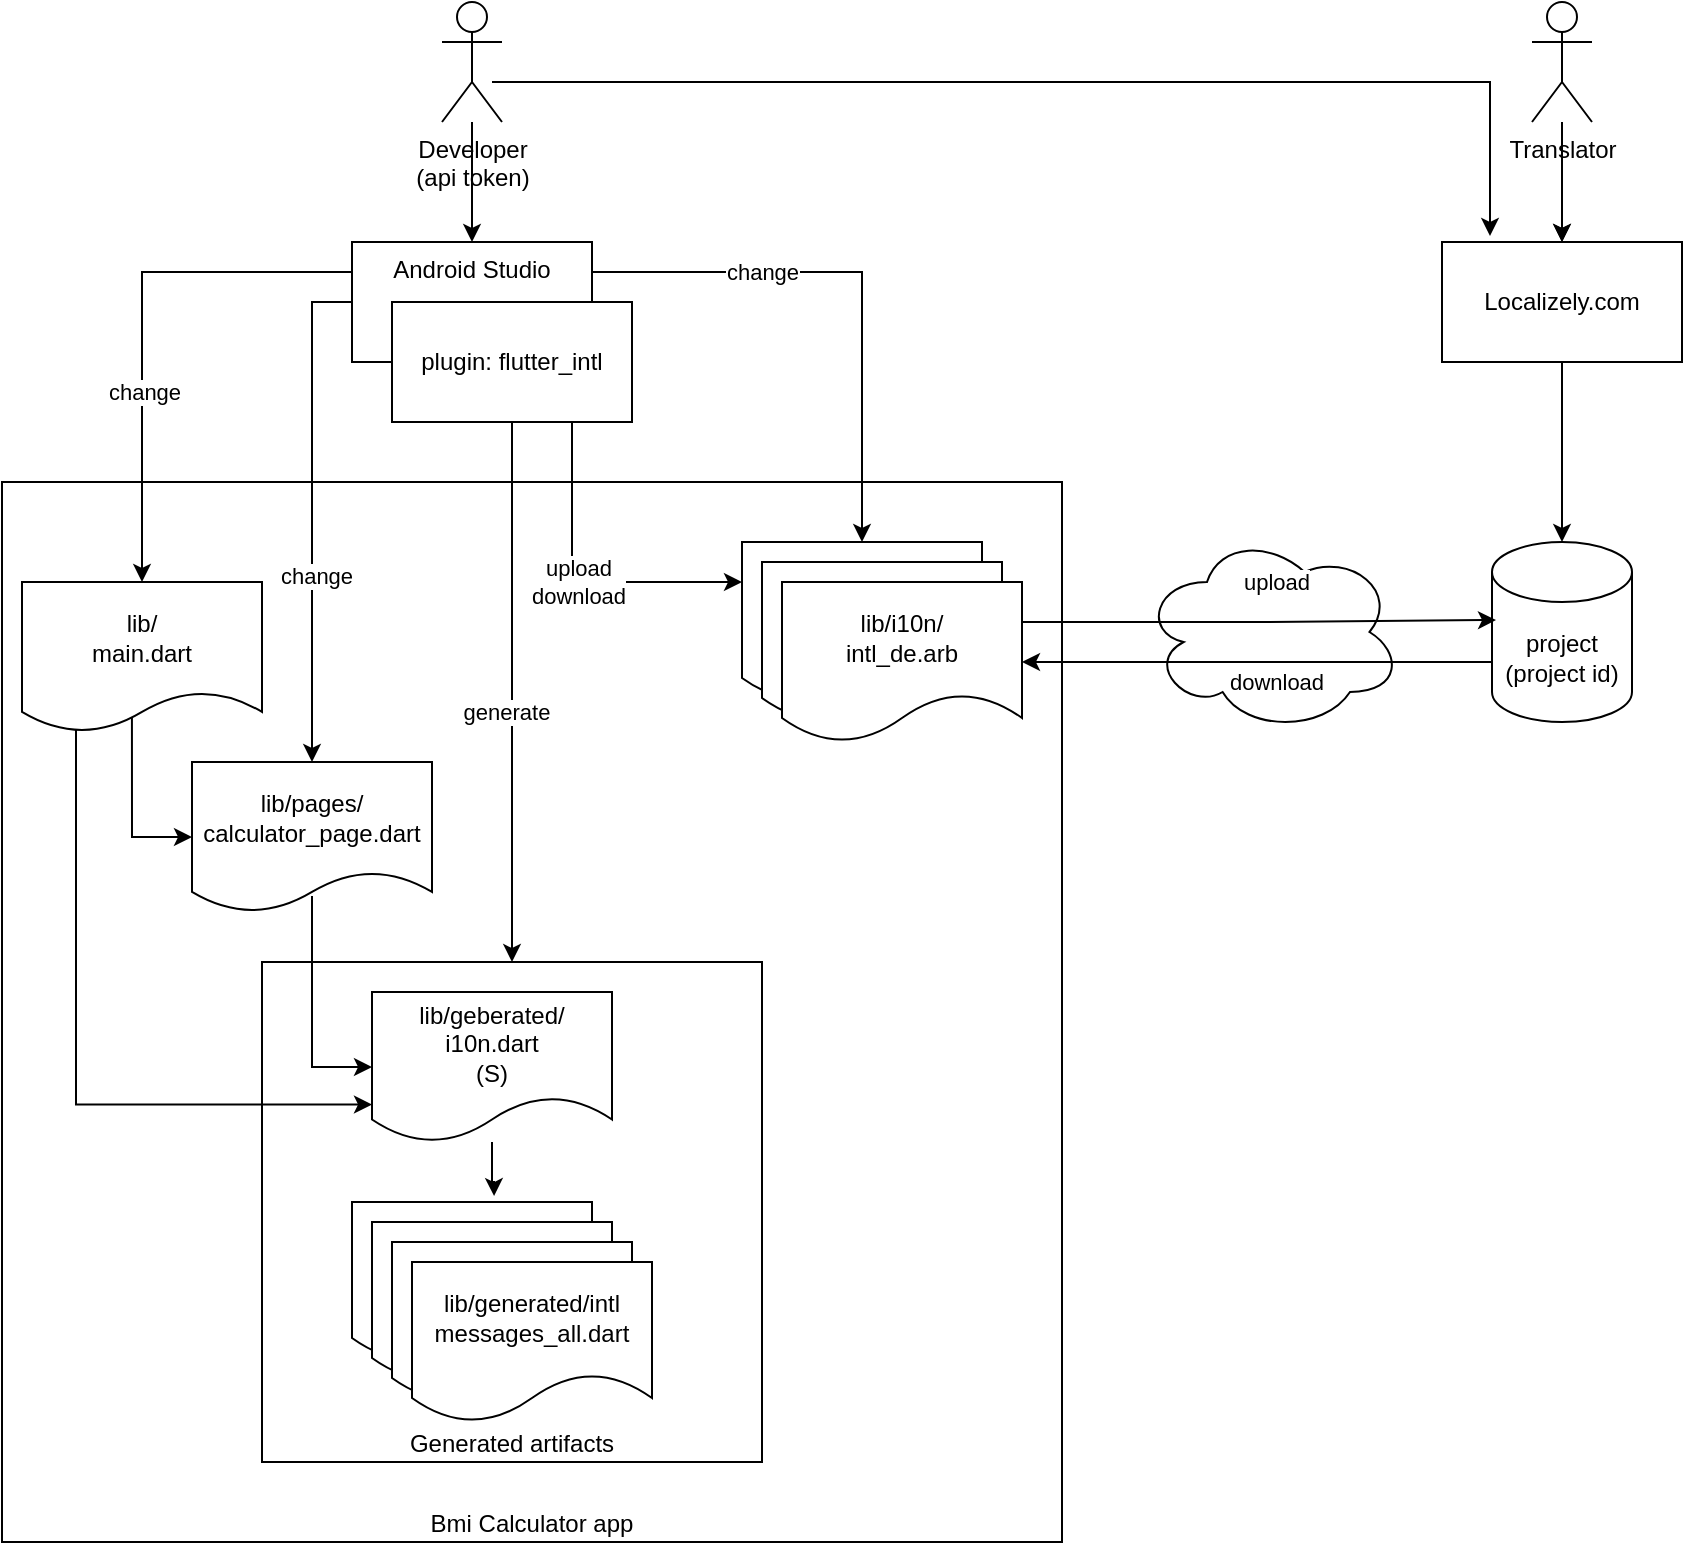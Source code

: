 <mxfile version="13.7.3" type="device"><diagram id="OGJAwp7vs56XwrK_d0iS" name="Seite-1"><mxGraphModel dx="1092" dy="816" grid="1" gridSize="10" guides="1" tooltips="1" connect="1" arrows="1" fold="1" page="1" pageScale="1" pageWidth="827" pageHeight="1169" math="0" shadow="0"><root><mxCell id="0"/><mxCell id="1" parent="0"/><mxCell id="NkxG7zeGsx5UD3YY2Kcv-42" value="Bmi Calculator app" style="whiteSpace=wrap;html=1;aspect=fixed;verticalAlign=bottom;" vertex="1" parent="1"><mxGeometry x="5" y="300" width="530" height="530" as="geometry"/></mxCell><mxCell id="NkxG7zeGsx5UD3YY2Kcv-14" value="Generated artifacts" style="whiteSpace=wrap;html=1;aspect=fixed;verticalAlign=bottom;" vertex="1" parent="1"><mxGeometry x="135" y="540" width="250" height="250" as="geometry"/></mxCell><mxCell id="NkxG7zeGsx5UD3YY2Kcv-1" value="" style="ellipse;shape=cloud;whiteSpace=wrap;html=1;" vertex="1" parent="1"><mxGeometry x="575" y="325" width="130" height="100" as="geometry"/></mxCell><mxCell id="NkxG7zeGsx5UD3YY2Kcv-27" style="edgeStyle=orthogonalEdgeStyle;rounded=0;orthogonalLoop=1;jettySize=auto;html=1;exitX=0;exitY=0;exitDx=0;exitDy=60;exitPerimeter=0;entryX=1;entryY=0.5;entryDx=0;entryDy=0;" edge="1" parent="1" source="NkxG7zeGsx5UD3YY2Kcv-2" target="NkxG7zeGsx5UD3YY2Kcv-5"><mxGeometry relative="1" as="geometry"/></mxCell><mxCell id="NkxG7zeGsx5UD3YY2Kcv-28" value="download" style="edgeLabel;html=1;align=center;verticalAlign=middle;resizable=0;points=[];" vertex="1" connectable="0" parent="NkxG7zeGsx5UD3YY2Kcv-27"><mxGeometry x="-0.192" y="2" relative="1" as="geometry"><mxPoint x="-13" y="8" as="offset"/></mxGeometry></mxCell><mxCell id="NkxG7zeGsx5UD3YY2Kcv-2" value="project&lt;br&gt;(project id)" style="shape=cylinder3;whiteSpace=wrap;html=1;boundedLbl=1;backgroundOutline=1;size=15;" vertex="1" parent="1"><mxGeometry x="750" y="330" width="70" height="90" as="geometry"/></mxCell><mxCell id="NkxG7zeGsx5UD3YY2Kcv-3" value="lib/i10n/&lt;br&gt;intl_fi.arb" style="shape=document;whiteSpace=wrap;html=1;boundedLbl=1;" vertex="1" parent="1"><mxGeometry x="375" y="330" width="120" height="80" as="geometry"/></mxCell><mxCell id="NkxG7zeGsx5UD3YY2Kcv-4" value="lib/i10n/&lt;br&gt;intl_en.arb" style="shape=document;whiteSpace=wrap;html=1;boundedLbl=1;" vertex="1" parent="1"><mxGeometry x="385" y="340" width="120" height="80" as="geometry"/></mxCell><mxCell id="NkxG7zeGsx5UD3YY2Kcv-24" style="edgeStyle=orthogonalEdgeStyle;rounded=0;orthogonalLoop=1;jettySize=auto;html=1;exitX=1;exitY=0.25;exitDx=0;exitDy=0;" edge="1" parent="1" source="NkxG7zeGsx5UD3YY2Kcv-5"><mxGeometry relative="1" as="geometry"><mxPoint x="752" y="369" as="targetPoint"/><Array as="points"/></mxGeometry></mxCell><mxCell id="NkxG7zeGsx5UD3YY2Kcv-26" value="upload" style="edgeLabel;html=1;align=center;verticalAlign=middle;resizable=0;points=[];" vertex="1" connectable="0" parent="NkxG7zeGsx5UD3YY2Kcv-24"><mxGeometry x="-0.103" y="4" relative="1" as="geometry"><mxPoint x="20" y="-16" as="offset"/></mxGeometry></mxCell><mxCell id="NkxG7zeGsx5UD3YY2Kcv-5" value="lib/i10n/&lt;br&gt;intl_de.arb" style="shape=document;whiteSpace=wrap;html=1;boundedLbl=1;" vertex="1" parent="1"><mxGeometry x="395" y="350" width="120" height="80" as="geometry"/></mxCell><mxCell id="NkxG7zeGsx5UD3YY2Kcv-18" style="edgeStyle=orthogonalEdgeStyle;rounded=0;orthogonalLoop=1;jettySize=auto;html=1;" edge="1" parent="1" source="NkxG7zeGsx5UD3YY2Kcv-6" target="NkxG7zeGsx5UD3YY2Kcv-7"><mxGeometry relative="1" as="geometry"/></mxCell><mxCell id="NkxG7zeGsx5UD3YY2Kcv-37" style="edgeStyle=orthogonalEdgeStyle;rounded=0;orthogonalLoop=1;jettySize=auto;html=1;entryX=0.2;entryY=-0.05;entryDx=0;entryDy=0;entryPerimeter=0;" edge="1" parent="1" target="NkxG7zeGsx5UD3YY2Kcv-17"><mxGeometry relative="1" as="geometry"><mxPoint x="250" y="100" as="sourcePoint"/><Array as="points"><mxPoint x="255" y="100"/><mxPoint x="749" y="100"/></Array></mxGeometry></mxCell><mxCell id="NkxG7zeGsx5UD3YY2Kcv-6" value="Developer&lt;br&gt;(api token)" style="shape=umlActor;verticalLabelPosition=bottom;verticalAlign=top;html=1;" vertex="1" parent="1"><mxGeometry x="225" y="60" width="30" height="60" as="geometry"/></mxCell><mxCell id="NkxG7zeGsx5UD3YY2Kcv-22" style="edgeStyle=orthogonalEdgeStyle;rounded=0;orthogonalLoop=1;jettySize=auto;html=1;entryX=0.5;entryY=0;entryDx=0;entryDy=0;exitX=0.5;exitY=1;exitDx=0;exitDy=0;" edge="1" parent="1" source="NkxG7zeGsx5UD3YY2Kcv-34" target="NkxG7zeGsx5UD3YY2Kcv-14"><mxGeometry relative="1" as="geometry"><mxPoint x="260" y="410" as="sourcePoint"/></mxGeometry></mxCell><mxCell id="NkxG7zeGsx5UD3YY2Kcv-29" value="generate" style="edgeLabel;html=1;align=center;verticalAlign=middle;resizable=0;points=[];" vertex="1" connectable="0" parent="NkxG7zeGsx5UD3YY2Kcv-22"><mxGeometry x="0.071" y="-3" relative="1" as="geometry"><mxPoint as="offset"/></mxGeometry></mxCell><mxCell id="NkxG7zeGsx5UD3YY2Kcv-23" style="edgeStyle=orthogonalEdgeStyle;rounded=0;orthogonalLoop=1;jettySize=auto;html=1;exitX=1;exitY=0.25;exitDx=0;exitDy=0;entryX=0.5;entryY=0;entryDx=0;entryDy=0;" edge="1" parent="1" source="NkxG7zeGsx5UD3YY2Kcv-7" target="NkxG7zeGsx5UD3YY2Kcv-3"><mxGeometry relative="1" as="geometry"/></mxCell><mxCell id="NkxG7zeGsx5UD3YY2Kcv-33" value="change" style="edgeLabel;html=1;align=center;verticalAlign=middle;resizable=0;points=[];" vertex="1" connectable="0" parent="NkxG7zeGsx5UD3YY2Kcv-23"><mxGeometry x="-0.374" relative="1" as="geometry"><mxPoint as="offset"/></mxGeometry></mxCell><mxCell id="NkxG7zeGsx5UD3YY2Kcv-43" style="edgeStyle=orthogonalEdgeStyle;rounded=0;orthogonalLoop=1;jettySize=auto;html=1;entryX=0.5;entryY=0;entryDx=0;entryDy=0;exitX=0;exitY=0.25;exitDx=0;exitDy=0;" edge="1" parent="1" source="NkxG7zeGsx5UD3YY2Kcv-7" target="NkxG7zeGsx5UD3YY2Kcv-38"><mxGeometry relative="1" as="geometry"/></mxCell><mxCell id="NkxG7zeGsx5UD3YY2Kcv-45" value="change" style="edgeLabel;html=1;align=center;verticalAlign=middle;resizable=0;points=[];" vertex="1" connectable="0" parent="NkxG7zeGsx5UD3YY2Kcv-43"><mxGeometry x="0.269" y="1" relative="1" as="geometry"><mxPoint as="offset"/></mxGeometry></mxCell><mxCell id="NkxG7zeGsx5UD3YY2Kcv-44" style="edgeStyle=orthogonalEdgeStyle;rounded=0;orthogonalLoop=1;jettySize=auto;html=1;exitX=0;exitY=0.5;exitDx=0;exitDy=0;entryX=0.5;entryY=0;entryDx=0;entryDy=0;" edge="1" parent="1" source="NkxG7zeGsx5UD3YY2Kcv-7" target="NkxG7zeGsx5UD3YY2Kcv-30"><mxGeometry relative="1" as="geometry"/></mxCell><mxCell id="NkxG7zeGsx5UD3YY2Kcv-46" value="change" style="edgeLabel;html=1;align=center;verticalAlign=middle;resizable=0;points=[];" vertex="1" connectable="0" parent="NkxG7zeGsx5UD3YY2Kcv-44"><mxGeometry x="0.256" y="2" relative="1" as="geometry"><mxPoint as="offset"/></mxGeometry></mxCell><mxCell id="NkxG7zeGsx5UD3YY2Kcv-7" value="Android Studio" style="rounded=0;whiteSpace=wrap;html=1;verticalAlign=top;" vertex="1" parent="1"><mxGeometry x="180" y="180" width="120" height="60" as="geometry"/></mxCell><mxCell id="NkxG7zeGsx5UD3YY2Kcv-41" value="" style="edgeStyle=orthogonalEdgeStyle;rounded=0;orthogonalLoop=1;jettySize=auto;html=1;entryX=0.592;entryY=-0.037;entryDx=0;entryDy=0;entryPerimeter=0;" edge="1" parent="1" source="NkxG7zeGsx5UD3YY2Kcv-8" target="NkxG7zeGsx5UD3YY2Kcv-9"><mxGeometry relative="1" as="geometry"/></mxCell><mxCell id="NkxG7zeGsx5UD3YY2Kcv-8" value="lib/geberated/&lt;br&gt;i10n.dart&lt;br&gt;(S)" style="shape=document;whiteSpace=wrap;html=1;boundedLbl=1;" vertex="1" parent="1"><mxGeometry x="190" y="555" width="120" height="75" as="geometry"/></mxCell><mxCell id="NkxG7zeGsx5UD3YY2Kcv-9" value="lib/generated/intl&lt;br&gt;messages_fi.dart" style="shape=document;whiteSpace=wrap;html=1;boundedLbl=1;" vertex="1" parent="1"><mxGeometry x="180" y="660" width="120" height="80" as="geometry"/></mxCell><mxCell id="NkxG7zeGsx5UD3YY2Kcv-10" value="lib/generated/intl&lt;br&gt;messages_en.dart" style="shape=document;whiteSpace=wrap;html=1;boundedLbl=1;" vertex="1" parent="1"><mxGeometry x="190" y="670" width="120" height="80" as="geometry"/></mxCell><mxCell id="NkxG7zeGsx5UD3YY2Kcv-11" value="lib/generated/intl&lt;br&gt;messages_de.dart" style="shape=document;whiteSpace=wrap;html=1;boundedLbl=1;" vertex="1" parent="1"><mxGeometry x="200" y="680" width="120" height="80" as="geometry"/></mxCell><mxCell id="NkxG7zeGsx5UD3YY2Kcv-20" value="" style="edgeStyle=orthogonalEdgeStyle;rounded=0;orthogonalLoop=1;jettySize=auto;html=1;" edge="1" parent="1" source="NkxG7zeGsx5UD3YY2Kcv-16" target="NkxG7zeGsx5UD3YY2Kcv-17"><mxGeometry relative="1" as="geometry"/></mxCell><mxCell id="NkxG7zeGsx5UD3YY2Kcv-36" value="" style="edgeStyle=orthogonalEdgeStyle;rounded=0;orthogonalLoop=1;jettySize=auto;html=1;" edge="1" parent="1" source="NkxG7zeGsx5UD3YY2Kcv-16" target="NkxG7zeGsx5UD3YY2Kcv-17"><mxGeometry relative="1" as="geometry"/></mxCell><mxCell id="NkxG7zeGsx5UD3YY2Kcv-16" value="Translator" style="shape=umlActor;verticalLabelPosition=bottom;verticalAlign=top;html=1;" vertex="1" parent="1"><mxGeometry x="770" y="60" width="30" height="60" as="geometry"/></mxCell><mxCell id="NkxG7zeGsx5UD3YY2Kcv-21" style="edgeStyle=orthogonalEdgeStyle;rounded=0;orthogonalLoop=1;jettySize=auto;html=1;exitX=0.5;exitY=1;exitDx=0;exitDy=0;entryX=0.5;entryY=0;entryDx=0;entryDy=0;entryPerimeter=0;" edge="1" parent="1" source="NkxG7zeGsx5UD3YY2Kcv-17" target="NkxG7zeGsx5UD3YY2Kcv-2"><mxGeometry relative="1" as="geometry"/></mxCell><mxCell id="NkxG7zeGsx5UD3YY2Kcv-17" value="Localizely.com" style="rounded=0;whiteSpace=wrap;html=1;" vertex="1" parent="1"><mxGeometry x="725" y="180" width="120" height="60" as="geometry"/></mxCell><mxCell id="NkxG7zeGsx5UD3YY2Kcv-31" style="edgeStyle=orthogonalEdgeStyle;rounded=0;orthogonalLoop=1;jettySize=auto;html=1;entryX=0;entryY=0.5;entryDx=0;entryDy=0;exitX=0.5;exitY=0.893;exitDx=0;exitDy=0;exitPerimeter=0;" edge="1" parent="1" source="NkxG7zeGsx5UD3YY2Kcv-30" target="NkxG7zeGsx5UD3YY2Kcv-8"><mxGeometry relative="1" as="geometry"/></mxCell><mxCell id="NkxG7zeGsx5UD3YY2Kcv-30" value="lib/pages/&lt;br&gt;calculator_page.dart" style="shape=document;whiteSpace=wrap;html=1;boundedLbl=1;size=0.267;" vertex="1" parent="1"><mxGeometry x="100" y="440" width="120" height="75" as="geometry"/></mxCell><mxCell id="NkxG7zeGsx5UD3YY2Kcv-32" value="lib/generated/intl&lt;br&gt;messages_all.dart" style="shape=document;whiteSpace=wrap;html=1;boundedLbl=1;" vertex="1" parent="1"><mxGeometry x="210" y="690" width="120" height="80" as="geometry"/></mxCell><mxCell id="NkxG7zeGsx5UD3YY2Kcv-35" value="upload&lt;br&gt;download" style="edgeStyle=orthogonalEdgeStyle;rounded=0;orthogonalLoop=1;jettySize=auto;html=1;exitX=0.75;exitY=1;exitDx=0;exitDy=0;entryX=0;entryY=0.25;entryDx=0;entryDy=0;" edge="1" parent="1" source="NkxG7zeGsx5UD3YY2Kcv-34" target="NkxG7zeGsx5UD3YY2Kcv-3"><mxGeometry relative="1" as="geometry"/></mxCell><mxCell id="NkxG7zeGsx5UD3YY2Kcv-34" value="plugin: flutter_intl" style="rounded=0;whiteSpace=wrap;html=1;" vertex="1" parent="1"><mxGeometry x="200" y="210" width="120" height="60" as="geometry"/></mxCell><mxCell id="NkxG7zeGsx5UD3YY2Kcv-39" style="edgeStyle=orthogonalEdgeStyle;rounded=0;orthogonalLoop=1;jettySize=auto;html=1;entryX=0;entryY=0.5;entryDx=0;entryDy=0;exitX=0.458;exitY=0.88;exitDx=0;exitDy=0;exitPerimeter=0;" edge="1" parent="1" source="NkxG7zeGsx5UD3YY2Kcv-38" target="NkxG7zeGsx5UD3YY2Kcv-30"><mxGeometry relative="1" as="geometry"/></mxCell><mxCell id="NkxG7zeGsx5UD3YY2Kcv-40" style="edgeStyle=orthogonalEdgeStyle;rounded=0;orthogonalLoop=1;jettySize=auto;html=1;entryX=0;entryY=0.75;entryDx=0;entryDy=0;exitX=0.225;exitY=0.987;exitDx=0;exitDy=0;exitPerimeter=0;" edge="1" parent="1" source="NkxG7zeGsx5UD3YY2Kcv-38" target="NkxG7zeGsx5UD3YY2Kcv-8"><mxGeometry relative="1" as="geometry"/></mxCell><mxCell id="NkxG7zeGsx5UD3YY2Kcv-38" value="lib/&lt;br&gt;main.dart" style="shape=document;whiteSpace=wrap;html=1;boundedLbl=1;size=0.267;" vertex="1" parent="1"><mxGeometry x="15" y="350" width="120" height="75" as="geometry"/></mxCell></root></mxGraphModel></diagram></mxfile>